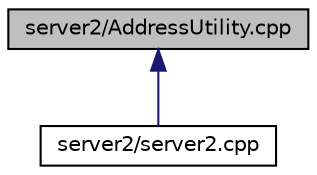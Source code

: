 digraph "server2/AddressUtility.cpp"
{
  edge [fontname="Helvetica",fontsize="10",labelfontname="Helvetica",labelfontsize="10"];
  node [fontname="Helvetica",fontsize="10",shape=record];
  Node1 [label="server2/AddressUtility.cpp",height=0.2,width=0.4,color="black", fillcolor="grey75", style="filled", fontcolor="black"];
  Node1 -> Node2 [dir="back",color="midnightblue",fontsize="10",style="solid"];
  Node2 [label="server2/server2.cpp",height=0.2,width=0.4,color="black", fillcolor="white", style="filled",URL="$server2_8cpp.html"];
}

